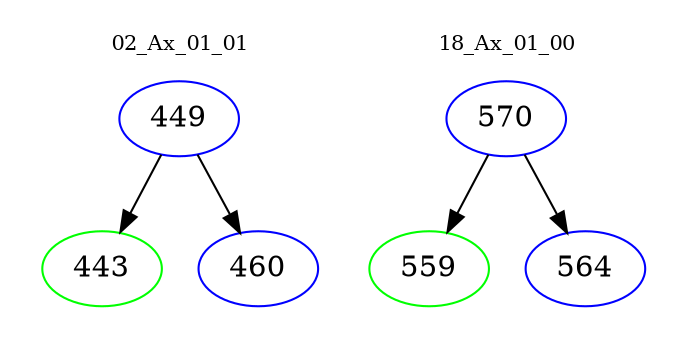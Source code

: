 digraph{
subgraph cluster_0 {
color = white
label = "02_Ax_01_01";
fontsize=10;
T0_449 [label="449", color="blue"]
T0_449 -> T0_443 [color="black"]
T0_443 [label="443", color="green"]
T0_449 -> T0_460 [color="black"]
T0_460 [label="460", color="blue"]
}
subgraph cluster_1 {
color = white
label = "18_Ax_01_00";
fontsize=10;
T1_570 [label="570", color="blue"]
T1_570 -> T1_559 [color="black"]
T1_559 [label="559", color="green"]
T1_570 -> T1_564 [color="black"]
T1_564 [label="564", color="blue"]
}
}
